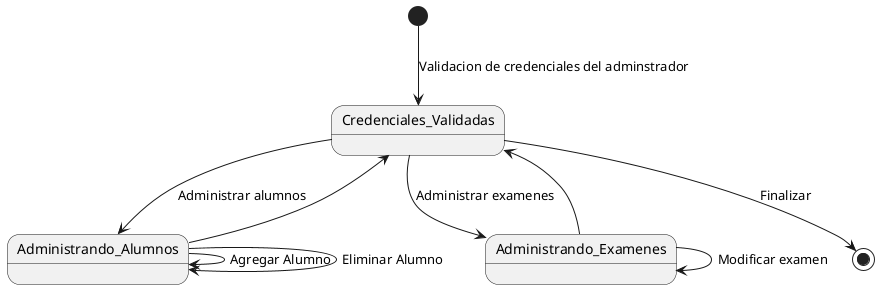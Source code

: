 @startuml DiagramaEstadoAdmin

[*] --> Credenciales_Validadas: Validacion de credenciales del adminstrador
Credenciales_Validadas --> Administrando_Alumnos : Administrar alumnos
Administrando_Alumnos --> Administrando_Alumnos: Agregar Alumno
Administrando_Alumnos --> Administrando_Alumnos: Eliminar Alumno
Administrando_Alumnos --> Credenciales_Validadas
Credenciales_Validadas --> Administrando_Examenes : Administrar examenes
Administrando_Examenes --> Administrando_Examenes: Modificar examen
Administrando_Examenes --> Credenciales_Validadas
Credenciales_Validadas --> [*]: Finalizar

@enduml